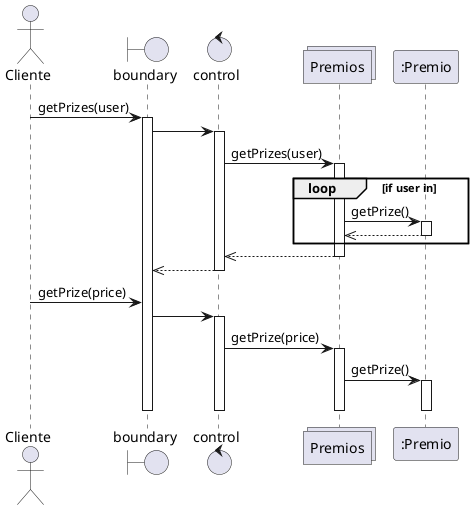 @startuml mostrar Premios
actor "Cliente" as Client
boundary boundary
control control
collections Premios as prizes 
participant ":Premio" as prize
Client->boundary :getPrizes(user)
activate boundary
boundary->control
activate control
control->prizes:getPrizes(user)
activate prizes
loop if user in
  prizes->prize: getPrize()
  activate prize
  prizes<<--prize
  deactivate prize
end
control<<--prizes
deactivate prizes
boundary<<-- control
deactivate control

Client->boundary :getPrize(price)
boundary -> control 
activate control
control -> prizes:getPrize(price)
activate prizes
prizes -> prize:getPrize()
activate prize
deactivate prize
deactivate prizes
deactivate control
deactivate boundary


@enduml